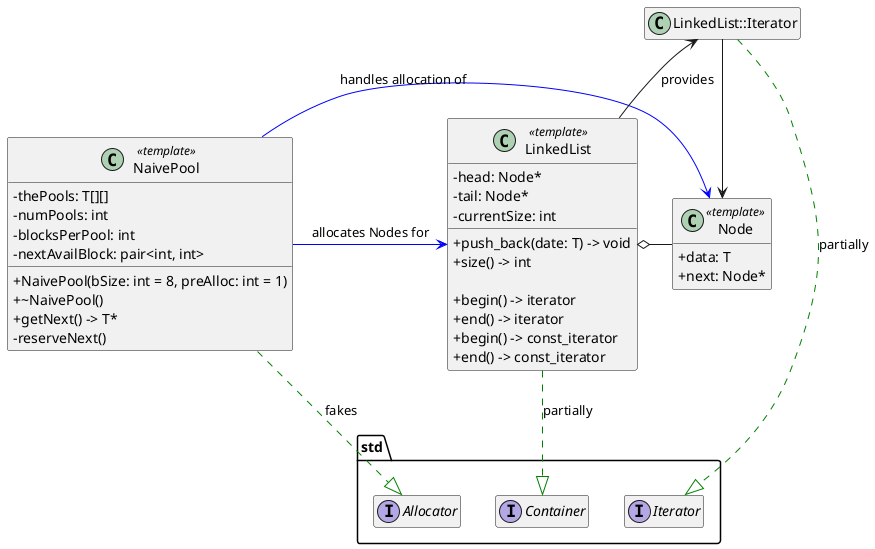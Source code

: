 @startuml
skinparam classAttributeIconSize 0
hide empty members

class Node <<template>> {
    + data: T
    + next: Node*
}

class LinkedList <<template>> {
    - head: Node*
    - tail: Node*
    - currentSize: int

    + push_back(date: T) -> void
    + size() -> int

    + begin() -> iterator
    + end() -> iterator
    + begin() -> const_iterator
    + end() -> const_iterator
}

class NaivePool <<template>> {
    - thePools: T[][]
    - numPools: int
    - blocksPerPool: int
    - nextAvailBlock: pair<int, int>

    + NaivePool(bSize: int = 8, preAlloc: int = 1)
    + ~NaivePool()
    + getNext() -> T*
    - reserveNext()
}

class LinkedList::Iterator {

}

package std {
    Interface Iterator {

    }

    Interface Container {

    }

    Interface Allocator {

    }
}

NaivePool -[#blue]> Node: "handles allocation of"
NaivePool -[#blue]> LinkedList: "allocates Nodes for"
LinkedList o-Node

LinkedList::Iterator --> Node
LinkedList::Iterator <-- LinkedList: "provides"

LinkedList::Iterator .[#green].|> Iterator: "partially"
LinkedList .[#green].|> Container: "partially"

NaivePool .[#green].|> Allocator: "fakes"

@enduml

